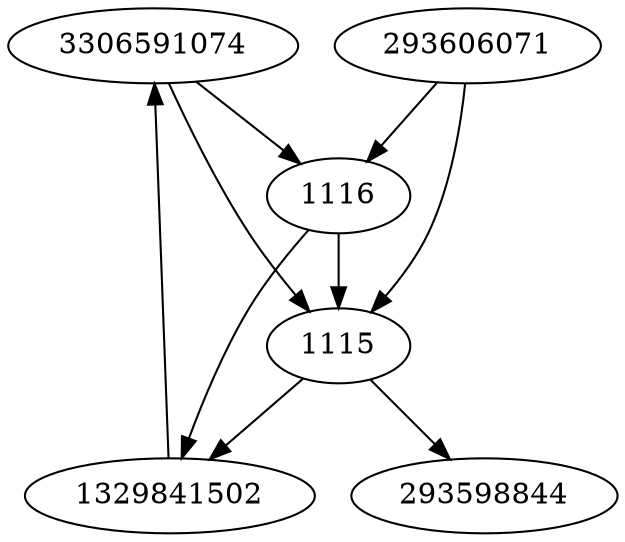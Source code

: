 strict digraph  {
3306591074;
1116;
293606071;
1115;
293598844;
1329841502;
3306591074 -> 1115;
3306591074 -> 1116;
1116 -> 1115;
1116 -> 1329841502;
293606071 -> 1115;
293606071 -> 1116;
1115 -> 293598844;
1115 -> 1329841502;
1329841502 -> 3306591074;
}
